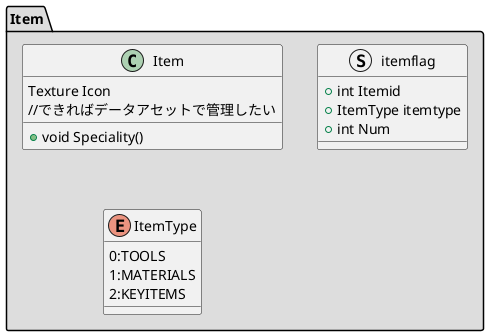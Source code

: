 @startuml
package Item #DDDDDD
{
    class Item
    {
        Texture Icon
        //できればデータアセットで管理したい
        +void Speciality()
    }

    struct itemflag
    {
        +int Itemid
        +ItemType itemtype
        +int Num
    }
    enum ItemType{
        0:TOOLS
        1:MATERIALS
        2:KEYITEMS
    }
}
@enduml